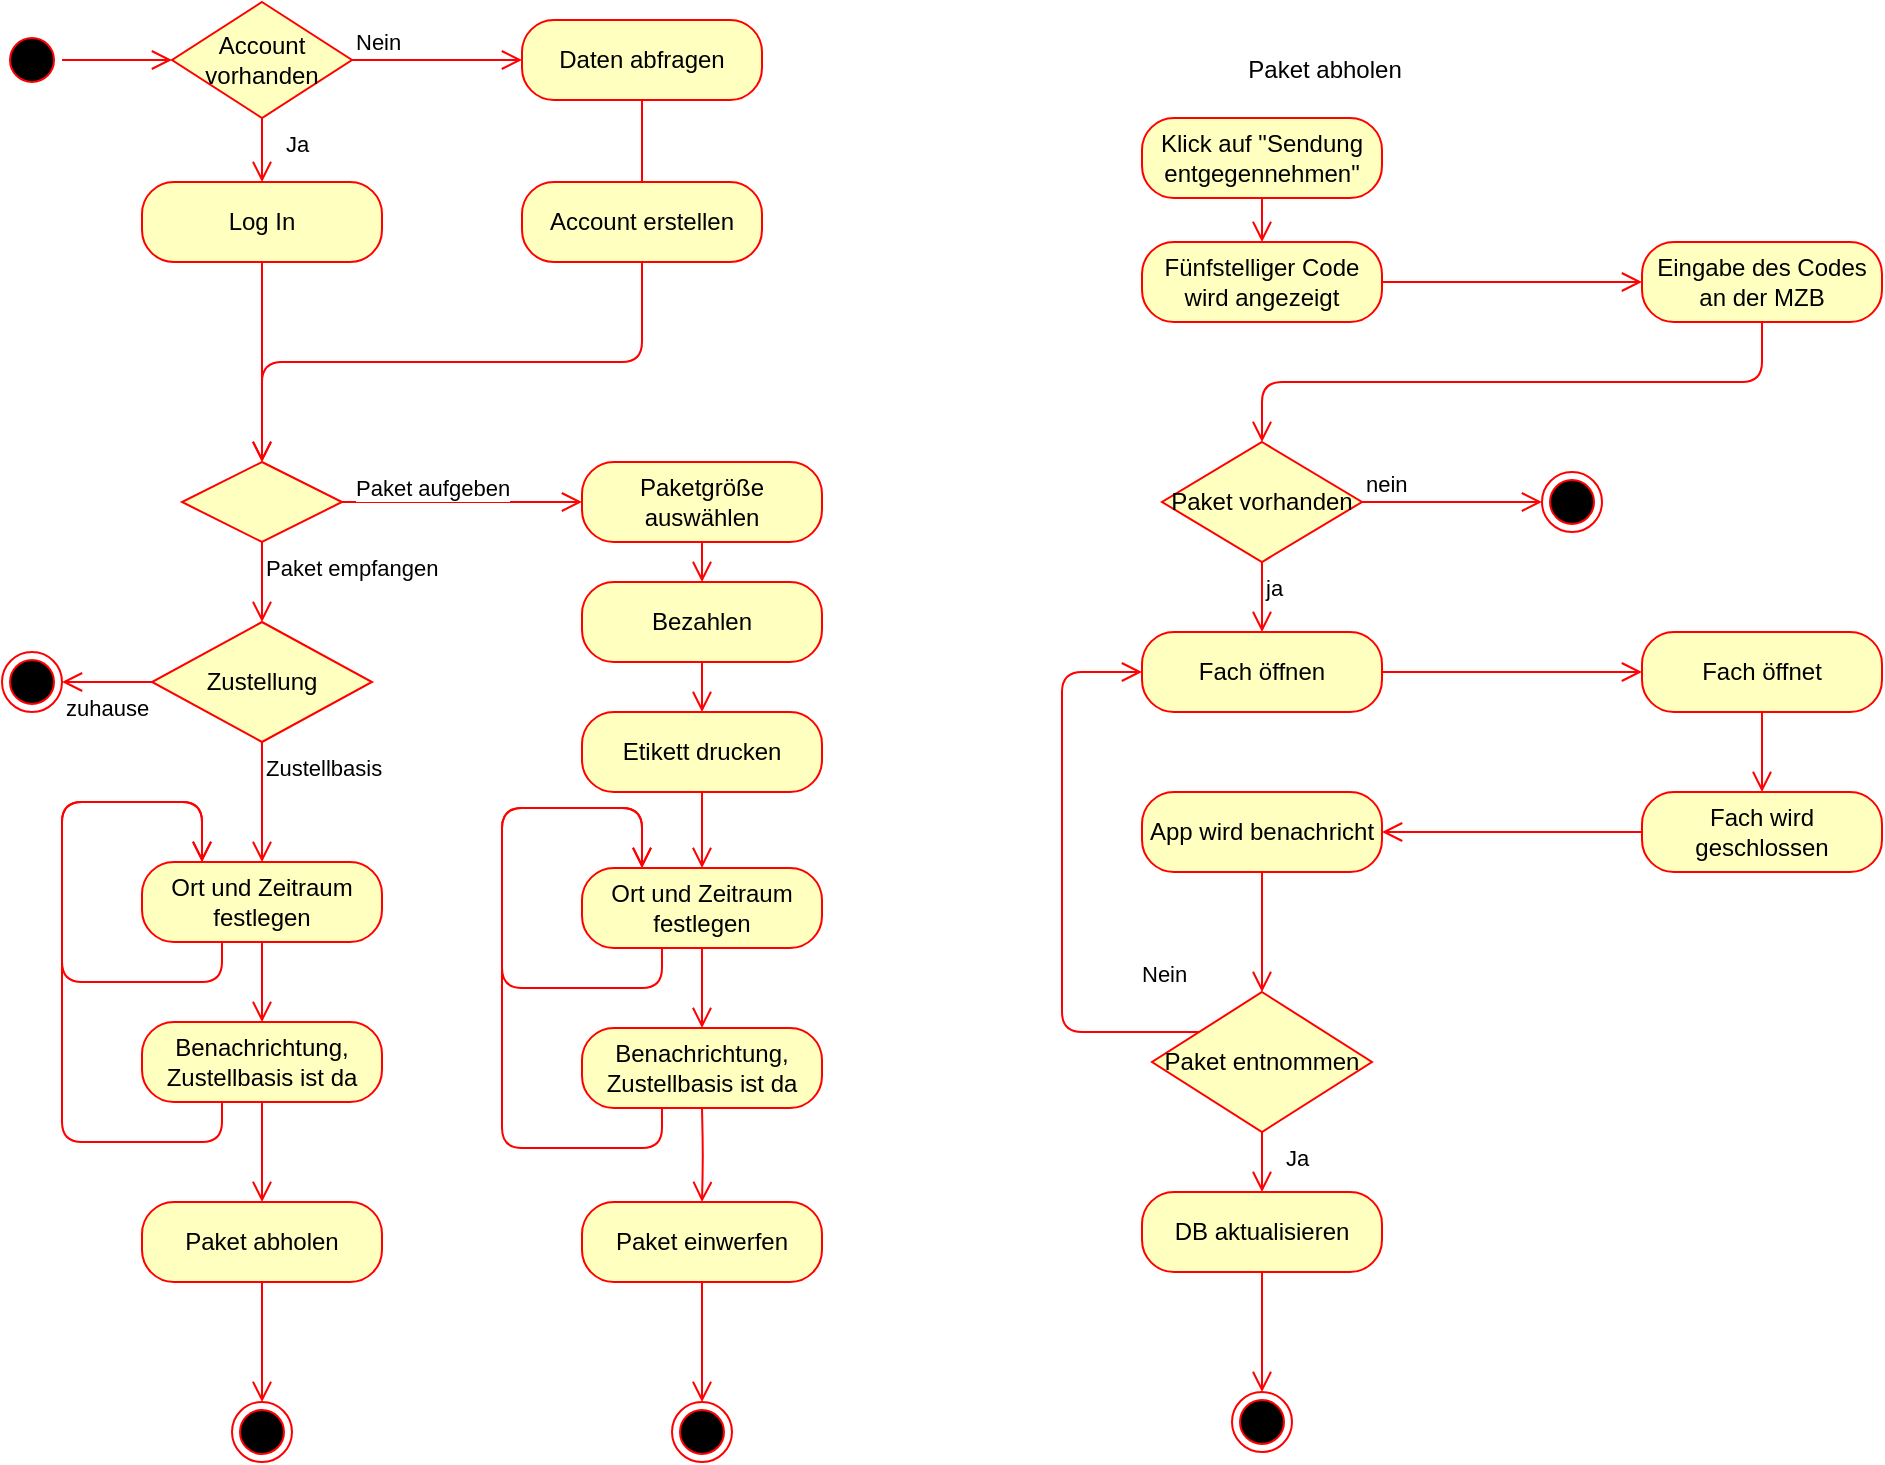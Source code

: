 <mxfile version="13.0.6" type="device"><diagram name="Page-1" id="e7e014a7-5840-1c2e-5031-d8a46d1fe8dd"><mxGraphModel dx="1355" dy="753" grid="1" gridSize="10" guides="1" tooltips="1" connect="1" arrows="1" fold="1" page="1" pageScale="1" pageWidth="1169" pageHeight="826" background="#ffffff" math="0" shadow="0"><root><mxCell id="0"/><mxCell id="1" parent="0"/><mxCell id="Hws5WjBui68PdRfnhvCt-95" value="" style="ellipse;shape=startState;fillColor=#000000;strokeColor=#ff0000;" vertex="1" parent="1"><mxGeometry x="30" y="24" width="30" height="30" as="geometry"/></mxCell><mxCell id="Hws5WjBui68PdRfnhvCt-96" value="" style="edgeStyle=orthogonalEdgeStyle;html=1;verticalAlign=bottom;endArrow=open;endSize=8;strokeColor=#ff0000;" edge="1" parent="1" source="Hws5WjBui68PdRfnhvCt-95" target="Hws5WjBui68PdRfnhvCt-97"><mxGeometry relative="1" as="geometry"><mxPoint x="140" y="90" as="targetPoint"/><mxPoint x="180" y="-10" as="sourcePoint"/></mxGeometry></mxCell><mxCell id="Hws5WjBui68PdRfnhvCt-97" value="Account vorhanden" style="rhombus;whiteSpace=wrap;html=1;fillColor=#ffffc0;strokeColor=#ff0000;" vertex="1" parent="1"><mxGeometry x="115" y="10" width="90" height="58" as="geometry"/></mxCell><mxCell id="Hws5WjBui68PdRfnhvCt-98" value="Ja" style="edgeStyle=orthogonalEdgeStyle;html=1;align=left;verticalAlign=top;endArrow=open;endSize=8;strokeColor=#ff0000;" edge="1" parent="1" source="Hws5WjBui68PdRfnhvCt-97" target="Hws5WjBui68PdRfnhvCt-99"><mxGeometry x="-1" y="10" relative="1" as="geometry"><mxPoint x="160" y="110" as="targetPoint"/><mxPoint as="offset"/></mxGeometry></mxCell><mxCell id="Hws5WjBui68PdRfnhvCt-99" value="Log In" style="rounded=1;whiteSpace=wrap;html=1;arcSize=40;fontColor=#000000;fillColor=#ffffc0;strokeColor=#ff0000;" vertex="1" parent="1"><mxGeometry x="100" y="100" width="120" height="40" as="geometry"/></mxCell><mxCell id="Hws5WjBui68PdRfnhvCt-100" value="" style="edgeStyle=orthogonalEdgeStyle;html=1;verticalAlign=bottom;endArrow=open;endSize=8;strokeColor=#ff0000;" edge="1" parent="1" source="Hws5WjBui68PdRfnhvCt-99" target="Hws5WjBui68PdRfnhvCt-109"><mxGeometry relative="1" as="geometry"><mxPoint x="80" y="280" as="targetPoint"/></mxGeometry></mxCell><mxCell id="Hws5WjBui68PdRfnhvCt-101" value="Daten abfragen" style="rounded=1;whiteSpace=wrap;html=1;arcSize=40;fontColor=#000000;fillColor=#ffffc0;strokeColor=#ff0000;" vertex="1" parent="1"><mxGeometry x="290" y="19" width="120" height="40" as="geometry"/></mxCell><mxCell id="Hws5WjBui68PdRfnhvCt-102" value="" style="edgeStyle=orthogonalEdgeStyle;html=1;verticalAlign=bottom;endArrow=open;endSize=8;strokeColor=#ff0000;" edge="1" parent="1" source="Hws5WjBui68PdRfnhvCt-101"><mxGeometry relative="1" as="geometry"><mxPoint x="350" y="120" as="targetPoint"/></mxGeometry></mxCell><mxCell id="Hws5WjBui68PdRfnhvCt-103" value="Account erstellen" style="rounded=1;whiteSpace=wrap;html=1;arcSize=40;fontColor=#000000;fillColor=#ffffc0;strokeColor=#ff0000;" vertex="1" parent="1"><mxGeometry x="290" y="100" width="120" height="40" as="geometry"/></mxCell><mxCell id="Hws5WjBui68PdRfnhvCt-104" value="" style="edgeStyle=orthogonalEdgeStyle;html=1;verticalAlign=bottom;endArrow=open;endSize=8;strokeColor=#ff0000;" edge="1" parent="1" source="Hws5WjBui68PdRfnhvCt-103" target="Hws5WjBui68PdRfnhvCt-109"><mxGeometry relative="1" as="geometry"><mxPoint x="270" y="280" as="targetPoint"/><Array as="points"><mxPoint x="350" y="190"/><mxPoint x="160" y="190"/></Array></mxGeometry></mxCell><mxCell id="Hws5WjBui68PdRfnhvCt-105" value="Nein" style="edgeStyle=orthogonalEdgeStyle;html=1;align=left;verticalAlign=bottom;endArrow=open;endSize=8;strokeColor=#ff0000;entryX=0;entryY=0.5;entryDx=0;entryDy=0;" edge="1" parent="1" source="Hws5WjBui68PdRfnhvCt-97" target="Hws5WjBui68PdRfnhvCt-101"><mxGeometry x="-1" relative="1" as="geometry"><mxPoint x="340" y="39" as="targetPoint"/></mxGeometry></mxCell><mxCell id="Hws5WjBui68PdRfnhvCt-109" value="" style="rhombus;whiteSpace=wrap;html=1;fillColor=#ffffc0;strokeColor=#ff0000;" vertex="1" parent="1"><mxGeometry x="120" y="240" width="80" height="40" as="geometry"/></mxCell><mxCell id="Hws5WjBui68PdRfnhvCt-111" value="Paket empfangen" style="edgeStyle=orthogonalEdgeStyle;html=1;align=left;verticalAlign=top;endArrow=open;endSize=8;strokeColor=#ff0000;" edge="1" source="Hws5WjBui68PdRfnhvCt-109" parent="1"><mxGeometry x="-1" relative="1" as="geometry"><mxPoint x="160" y="320" as="targetPoint"/><mxPoint as="offset"/></mxGeometry></mxCell><mxCell id="Hws5WjBui68PdRfnhvCt-126" value="Ort und Zeitraum festlegen" style="rounded=1;whiteSpace=wrap;html=1;arcSize=40;fontColor=#000000;fillColor=#ffffc0;strokeColor=#ff0000;" vertex="1" parent="1"><mxGeometry x="100" y="440" width="120" height="40" as="geometry"/></mxCell><mxCell id="Hws5WjBui68PdRfnhvCt-127" value="" style="edgeStyle=orthogonalEdgeStyle;html=1;verticalAlign=bottom;endArrow=open;endSize=8;strokeColor=#ff0000;" edge="1" source="Hws5WjBui68PdRfnhvCt-126" parent="1"><mxGeometry relative="1" as="geometry"><mxPoint x="160" y="520" as="targetPoint"/></mxGeometry></mxCell><mxCell id="Hws5WjBui68PdRfnhvCt-130" value="Zustellung" style="rhombus;whiteSpace=wrap;html=1;fillColor=#ffffc0;strokeColor=#ff0000;" vertex="1" parent="1"><mxGeometry x="105" y="320" width="110" height="60" as="geometry"/></mxCell><mxCell id="Hws5WjBui68PdRfnhvCt-132" value="zuhause" style="edgeStyle=orthogonalEdgeStyle;html=1;align=left;verticalAlign=top;endArrow=open;endSize=8;strokeColor=#ff0000;" edge="1" source="Hws5WjBui68PdRfnhvCt-130" parent="1"><mxGeometry x="1" relative="1" as="geometry"><mxPoint x="60" y="350" as="targetPoint"/><mxPoint as="offset"/></mxGeometry></mxCell><mxCell id="Hws5WjBui68PdRfnhvCt-134" value="" style="ellipse;html=1;shape=endState;fillColor=#000000;strokeColor=#ff0000;" vertex="1" parent="1"><mxGeometry x="30" y="335" width="30" height="30" as="geometry"/></mxCell><mxCell id="Hws5WjBui68PdRfnhvCt-138" value="Zustellbasis" style="edgeStyle=orthogonalEdgeStyle;html=1;align=left;verticalAlign=top;endArrow=open;endSize=8;strokeColor=#ff0000;" edge="1" parent="1" source="Hws5WjBui68PdRfnhvCt-130" target="Hws5WjBui68PdRfnhvCt-126"><mxGeometry x="-1" relative="1" as="geometry"><mxPoint x="70" y="360" as="targetPoint"/><mxPoint x="115" y="360" as="sourcePoint"/><mxPoint as="offset"/></mxGeometry></mxCell><mxCell id="Hws5WjBui68PdRfnhvCt-139" value="Paket aufgeben" style="edgeStyle=orthogonalEdgeStyle;html=1;align=left;verticalAlign=top;endArrow=open;endSize=8;strokeColor=#ff0000;" edge="1" parent="1" source="Hws5WjBui68PdRfnhvCt-109" target="Hws5WjBui68PdRfnhvCt-140"><mxGeometry x="-0.923" y="20" relative="1" as="geometry"><mxPoint x="390" y="260" as="targetPoint"/><mxPoint x="200" y="260" as="sourcePoint"/><mxPoint as="offset"/></mxGeometry></mxCell><mxCell id="Hws5WjBui68PdRfnhvCt-140" value="Paketgröße auswählen" style="rounded=1;whiteSpace=wrap;html=1;arcSize=40;fontColor=#000000;fillColor=#ffffc0;strokeColor=#ff0000;" vertex="1" parent="1"><mxGeometry x="320" y="240" width="120" height="40" as="geometry"/></mxCell><mxCell id="Hws5WjBui68PdRfnhvCt-141" value="" style="edgeStyle=orthogonalEdgeStyle;html=1;verticalAlign=bottom;endArrow=open;endSize=8;strokeColor=#ff0000;entryX=0.5;entryY=0;entryDx=0;entryDy=0;" edge="1" source="Hws5WjBui68PdRfnhvCt-140" parent="1" target="Hws5WjBui68PdRfnhvCt-142"><mxGeometry relative="1" as="geometry"><mxPoint x="380" y="320" as="targetPoint"/></mxGeometry></mxCell><mxCell id="Hws5WjBui68PdRfnhvCt-142" value="Bezahlen" style="rounded=1;whiteSpace=wrap;html=1;arcSize=40;fontColor=#000000;fillColor=#ffffc0;strokeColor=#ff0000;" vertex="1" parent="1"><mxGeometry x="320" y="300" width="120" height="40" as="geometry"/></mxCell><mxCell id="Hws5WjBui68PdRfnhvCt-143" value="" style="edgeStyle=orthogonalEdgeStyle;html=1;verticalAlign=bottom;endArrow=open;endSize=8;strokeColor=#ff0000;" edge="1" source="Hws5WjBui68PdRfnhvCt-142" parent="1" target="Hws5WjBui68PdRfnhvCt-146"><mxGeometry relative="1" as="geometry"><mxPoint x="380" y="440" as="targetPoint"/></mxGeometry></mxCell><mxCell id="Hws5WjBui68PdRfnhvCt-146" value="Etikett drucken" style="rounded=1;whiteSpace=wrap;html=1;arcSize=40;fontColor=#000000;fillColor=#ffffc0;strokeColor=#ff0000;" vertex="1" parent="1"><mxGeometry x="320" y="365" width="120" height="40" as="geometry"/></mxCell><mxCell id="Hws5WjBui68PdRfnhvCt-148" value="" style="edgeStyle=orthogonalEdgeStyle;html=1;verticalAlign=bottom;endArrow=open;endSize=8;strokeColor=#ff0000;" edge="1" parent="1" source="Hws5WjBui68PdRfnhvCt-146" target="Hws5WjBui68PdRfnhvCt-162"><mxGeometry relative="1" as="geometry"><mxPoint x="390" y="383" as="targetPoint"/><mxPoint x="390" y="360" as="sourcePoint"/></mxGeometry></mxCell><mxCell id="Hws5WjBui68PdRfnhvCt-149" value="" style="edgeStyle=orthogonalEdgeStyle;html=1;verticalAlign=bottom;endArrow=open;endSize=8;strokeColor=#ff0000;" edge="1" parent="1" target="Hws5WjBui68PdRfnhvCt-153"><mxGeometry relative="1" as="geometry"><mxPoint x="380" y="623" as="targetPoint"/><mxPoint x="380" y="563" as="sourcePoint"/></mxGeometry></mxCell><mxCell id="Hws5WjBui68PdRfnhvCt-150" value="Paket abholen" style="rounded=1;whiteSpace=wrap;html=1;arcSize=40;fontColor=#000000;fillColor=#ffffc0;strokeColor=#ff0000;" vertex="1" parent="1"><mxGeometry x="100" y="610" width="120" height="40" as="geometry"/></mxCell><mxCell id="Hws5WjBui68PdRfnhvCt-151" value="" style="edgeStyle=orthogonalEdgeStyle;html=1;verticalAlign=bottom;endArrow=open;endSize=8;strokeColor=#ff0000;" edge="1" source="Hws5WjBui68PdRfnhvCt-150" parent="1"><mxGeometry relative="1" as="geometry"><mxPoint x="160" y="710" as="targetPoint"/></mxGeometry></mxCell><mxCell id="Hws5WjBui68PdRfnhvCt-152" value="" style="ellipse;html=1;shape=endState;fillColor=#000000;strokeColor=#ff0000;" vertex="1" parent="1"><mxGeometry x="145" y="710" width="30" height="30" as="geometry"/></mxCell><mxCell id="Hws5WjBui68PdRfnhvCt-153" value="Paket einwerfen" style="rounded=1;whiteSpace=wrap;html=1;arcSize=40;fontColor=#000000;fillColor=#ffffc0;strokeColor=#ff0000;" vertex="1" parent="1"><mxGeometry x="320" y="610" width="120" height="40" as="geometry"/></mxCell><mxCell id="Hws5WjBui68PdRfnhvCt-154" value="" style="edgeStyle=orthogonalEdgeStyle;html=1;verticalAlign=bottom;endArrow=open;endSize=8;strokeColor=#ff0000;" edge="1" source="Hws5WjBui68PdRfnhvCt-153" parent="1" target="Hws5WjBui68PdRfnhvCt-155"><mxGeometry relative="1" as="geometry"><mxPoint x="380" y="703" as="targetPoint"/></mxGeometry></mxCell><mxCell id="Hws5WjBui68PdRfnhvCt-155" value="" style="ellipse;html=1;shape=endState;fillColor=#000000;strokeColor=#ff0000;" vertex="1" parent="1"><mxGeometry x="365" y="710" width="30" height="30" as="geometry"/></mxCell><mxCell id="Hws5WjBui68PdRfnhvCt-156" value="Benachrichtung, Zustellbasis ist da" style="rounded=1;whiteSpace=wrap;html=1;arcSize=40;fontColor=#000000;fillColor=#ffffc0;strokeColor=#ff0000;" vertex="1" parent="1"><mxGeometry x="100" y="520" width="120" height="40" as="geometry"/></mxCell><mxCell id="Hws5WjBui68PdRfnhvCt-157" value="" style="edgeStyle=orthogonalEdgeStyle;html=1;verticalAlign=bottom;endArrow=open;endSize=8;strokeColor=#ff0000;" edge="1" source="Hws5WjBui68PdRfnhvCt-156" parent="1" target="Hws5WjBui68PdRfnhvCt-150"><mxGeometry relative="1" as="geometry"><mxPoint x="160" y="640" as="targetPoint"/></mxGeometry></mxCell><mxCell id="Hws5WjBui68PdRfnhvCt-158" value="" style="edgeStyle=orthogonalEdgeStyle;html=1;verticalAlign=bottom;endArrow=open;endSize=8;strokeColor=#ff0000;" edge="1" parent="1" source="Hws5WjBui68PdRfnhvCt-126" target="Hws5WjBui68PdRfnhvCt-126"><mxGeometry relative="1" as="geometry"><mxPoint x="50" y="530" as="targetPoint"/><mxPoint x="170" y="490" as="sourcePoint"/><Array as="points"><mxPoint x="140" y="500"/><mxPoint x="60" y="500"/><mxPoint x="60" y="410"/><mxPoint x="130" y="410"/></Array></mxGeometry></mxCell><mxCell id="Hws5WjBui68PdRfnhvCt-159" value="" style="edgeStyle=orthogonalEdgeStyle;html=1;verticalAlign=bottom;endArrow=open;endSize=8;strokeColor=#ff0000;" edge="1" parent="1" source="Hws5WjBui68PdRfnhvCt-156" target="Hws5WjBui68PdRfnhvCt-126"><mxGeometry relative="1" as="geometry"><mxPoint x="140" y="450" as="targetPoint"/><mxPoint x="140" y="490" as="sourcePoint"/><Array as="points"><mxPoint x="140" y="580"/><mxPoint x="60" y="580"/><mxPoint x="60" y="410"/><mxPoint x="130" y="410"/></Array></mxGeometry></mxCell><mxCell id="Hws5WjBui68PdRfnhvCt-162" value="Ort und Zeitraum festlegen" style="rounded=1;whiteSpace=wrap;html=1;arcSize=40;fontColor=#000000;fillColor=#ffffc0;strokeColor=#ff0000;" vertex="1" parent="1"><mxGeometry x="320" y="443" width="120" height="40" as="geometry"/></mxCell><mxCell id="Hws5WjBui68PdRfnhvCt-163" value="" style="edgeStyle=orthogonalEdgeStyle;html=1;verticalAlign=bottom;endArrow=open;endSize=8;strokeColor=#ff0000;" edge="1" parent="1" source="Hws5WjBui68PdRfnhvCt-162"><mxGeometry relative="1" as="geometry"><mxPoint x="380" y="523" as="targetPoint"/></mxGeometry></mxCell><mxCell id="Hws5WjBui68PdRfnhvCt-164" value="Benachrichtung, Zustellbasis ist da" style="rounded=1;whiteSpace=wrap;html=1;arcSize=40;fontColor=#000000;fillColor=#ffffc0;strokeColor=#ff0000;" vertex="1" parent="1"><mxGeometry x="320" y="523" width="120" height="40" as="geometry"/></mxCell><mxCell id="Hws5WjBui68PdRfnhvCt-165" value="" style="edgeStyle=orthogonalEdgeStyle;html=1;verticalAlign=bottom;endArrow=open;endSize=8;strokeColor=#ff0000;" edge="1" parent="1" source="Hws5WjBui68PdRfnhvCt-162" target="Hws5WjBui68PdRfnhvCt-162"><mxGeometry relative="1" as="geometry"><mxPoint x="270" y="533" as="targetPoint"/><mxPoint x="390" y="493" as="sourcePoint"/><Array as="points"><mxPoint x="360" y="503"/><mxPoint x="280" y="503"/><mxPoint x="280" y="413"/><mxPoint x="350" y="413"/></Array></mxGeometry></mxCell><mxCell id="Hws5WjBui68PdRfnhvCt-166" value="" style="edgeStyle=orthogonalEdgeStyle;html=1;verticalAlign=bottom;endArrow=open;endSize=8;strokeColor=#ff0000;" edge="1" parent="1" source="Hws5WjBui68PdRfnhvCt-164" target="Hws5WjBui68PdRfnhvCt-162"><mxGeometry relative="1" as="geometry"><mxPoint x="360" y="453" as="targetPoint"/><mxPoint x="360" y="493" as="sourcePoint"/><Array as="points"><mxPoint x="360" y="583"/><mxPoint x="280" y="583"/><mxPoint x="280" y="413"/><mxPoint x="350" y="413"/></Array></mxGeometry></mxCell><mxCell id="Hws5WjBui68PdRfnhvCt-168" value="Paket abholen " style="text;html=1;align=center;verticalAlign=middle;resizable=0;points=[];autosize=1;" vertex="1" parent="1"><mxGeometry x="641" y="34" width="100" height="20" as="geometry"/></mxCell><mxCell id="Hws5WjBui68PdRfnhvCt-184" value="Fach öffnen" style="rounded=1;whiteSpace=wrap;html=1;arcSize=40;fontColor=#000000;fillColor=#ffffc0;strokeColor=#ff0000;" vertex="1" parent="1"><mxGeometry x="600" y="325" width="120" height="40" as="geometry"/></mxCell><mxCell id="Hws5WjBui68PdRfnhvCt-185" value="" style="edgeStyle=orthogonalEdgeStyle;html=1;verticalAlign=bottom;endArrow=open;endSize=8;strokeColor=#ff0000;" edge="1" source="Hws5WjBui68PdRfnhvCt-184" parent="1" target="Hws5WjBui68PdRfnhvCt-190"><mxGeometry relative="1" as="geometry"><mxPoint x="660" y="425" as="targetPoint"/></mxGeometry></mxCell><mxCell id="Hws5WjBui68PdRfnhvCt-190" value="Fach öffnet" style="rounded=1;whiteSpace=wrap;html=1;arcSize=40;fontColor=#000000;fillColor=#ffffc0;strokeColor=#ff0000;" vertex="1" parent="1"><mxGeometry x="850" y="325" width="120" height="40" as="geometry"/></mxCell><mxCell id="Hws5WjBui68PdRfnhvCt-193" value="Paket vorhanden" style="rhombus;whiteSpace=wrap;html=1;fillColor=#ffffc0;strokeColor=#ff0000;" vertex="1" parent="1"><mxGeometry x="610" y="230" width="100" height="60" as="geometry"/></mxCell><mxCell id="Hws5WjBui68PdRfnhvCt-194" value="nein" style="edgeStyle=orthogonalEdgeStyle;html=1;align=left;verticalAlign=bottom;endArrow=open;endSize=8;strokeColor=#ff0000;" edge="1" source="Hws5WjBui68PdRfnhvCt-193" parent="1" target="Hws5WjBui68PdRfnhvCt-196"><mxGeometry x="-1" relative="1" as="geometry"><mxPoint x="800" y="245" as="targetPoint"/></mxGeometry></mxCell><mxCell id="Hws5WjBui68PdRfnhvCt-195" value="ja" style="edgeStyle=orthogonalEdgeStyle;html=1;align=left;verticalAlign=top;endArrow=open;endSize=8;strokeColor=#ff0000;" edge="1" source="Hws5WjBui68PdRfnhvCt-193" parent="1" target="Hws5WjBui68PdRfnhvCt-184"><mxGeometry x="-1" relative="1" as="geometry"><mxPoint x="660" y="325" as="targetPoint"/></mxGeometry></mxCell><mxCell id="Hws5WjBui68PdRfnhvCt-196" value="" style="ellipse;html=1;shape=endState;fillColor=#000000;strokeColor=#ff0000;" vertex="1" parent="1"><mxGeometry x="800" y="245" width="30" height="30" as="geometry"/></mxCell><mxCell id="Hws5WjBui68PdRfnhvCt-197" value="Fach wird geschlossen" style="rounded=1;whiteSpace=wrap;html=1;arcSize=40;fontColor=#000000;fillColor=#ffffc0;strokeColor=#ff0000;" vertex="1" parent="1"><mxGeometry x="850" y="405" width="120" height="40" as="geometry"/></mxCell><mxCell id="Hws5WjBui68PdRfnhvCt-198" value="" style="edgeStyle=orthogonalEdgeStyle;html=1;verticalAlign=bottom;endArrow=open;endSize=8;strokeColor=#ff0000;entryX=1;entryY=0.5;entryDx=0;entryDy=0;" edge="1" source="Hws5WjBui68PdRfnhvCt-197" parent="1" target="Hws5WjBui68PdRfnhvCt-205"><mxGeometry relative="1" as="geometry"><mxPoint x="910" y="485" as="targetPoint"/></mxGeometry></mxCell><mxCell id="Hws5WjBui68PdRfnhvCt-199" value="" style="edgeStyle=orthogonalEdgeStyle;html=1;verticalAlign=bottom;endArrow=open;endSize=8;strokeColor=#ff0000;" edge="1" parent="1" source="Hws5WjBui68PdRfnhvCt-190" target="Hws5WjBui68PdRfnhvCt-197"><mxGeometry relative="1" as="geometry"><mxPoint x="920" y="535" as="targetPoint"/><mxPoint x="920" y="475" as="sourcePoint"/></mxGeometry></mxCell><mxCell id="Hws5WjBui68PdRfnhvCt-205" value="App wird benachricht" style="rounded=1;whiteSpace=wrap;html=1;arcSize=40;fontColor=#000000;fillColor=#ffffc0;strokeColor=#ff0000;" vertex="1" parent="1"><mxGeometry x="600" y="405" width="120" height="40" as="geometry"/></mxCell><mxCell id="Hws5WjBui68PdRfnhvCt-206" value="" style="edgeStyle=orthogonalEdgeStyle;html=1;verticalAlign=bottom;endArrow=open;endSize=8;strokeColor=#ff0000;" edge="1" source="Hws5WjBui68PdRfnhvCt-205" parent="1"><mxGeometry relative="1" as="geometry"><mxPoint x="660" y="505" as="targetPoint"/></mxGeometry></mxCell><mxCell id="Hws5WjBui68PdRfnhvCt-207" value="Paket entnommen" style="rhombus;whiteSpace=wrap;html=1;fillColor=#ffffc0;strokeColor=#ff0000;" vertex="1" parent="1"><mxGeometry x="605" y="505" width="110" height="70" as="geometry"/></mxCell><mxCell id="Hws5WjBui68PdRfnhvCt-208" value="Nein" style="edgeStyle=orthogonalEdgeStyle;html=1;align=left;verticalAlign=bottom;endArrow=open;endSize=8;strokeColor=#ff0000;" edge="1" source="Hws5WjBui68PdRfnhvCt-207" parent="1" target="Hws5WjBui68PdRfnhvCt-184"><mxGeometry x="-0.786" y="-20" relative="1" as="geometry"><mxPoint x="800" y="525" as="targetPoint"/><Array as="points"><mxPoint x="560" y="525"/><mxPoint x="560" y="345"/></Array><mxPoint as="offset"/></mxGeometry></mxCell><mxCell id="Hws5WjBui68PdRfnhvCt-209" value="Ja" style="edgeStyle=orthogonalEdgeStyle;html=1;align=left;verticalAlign=top;endArrow=open;endSize=8;strokeColor=#ff0000;" edge="1" source="Hws5WjBui68PdRfnhvCt-207" parent="1"><mxGeometry x="-1" y="10" relative="1" as="geometry"><mxPoint x="660" y="605" as="targetPoint"/><mxPoint as="offset"/></mxGeometry></mxCell><mxCell id="Hws5WjBui68PdRfnhvCt-210" value="DB aktualisieren" style="rounded=1;whiteSpace=wrap;html=1;arcSize=40;fontColor=#000000;fillColor=#ffffc0;strokeColor=#ff0000;" vertex="1" parent="1"><mxGeometry x="600" y="605" width="120" height="40" as="geometry"/></mxCell><mxCell id="Hws5WjBui68PdRfnhvCt-211" value="" style="edgeStyle=orthogonalEdgeStyle;html=1;verticalAlign=bottom;endArrow=open;endSize=8;strokeColor=#ff0000;" edge="1" source="Hws5WjBui68PdRfnhvCt-210" parent="1"><mxGeometry relative="1" as="geometry"><mxPoint x="660" y="705" as="targetPoint"/></mxGeometry></mxCell><mxCell id="Hws5WjBui68PdRfnhvCt-212" value="" style="ellipse;html=1;shape=endState;fillColor=#000000;strokeColor=#ff0000;" vertex="1" parent="1"><mxGeometry x="645" y="705" width="30" height="30" as="geometry"/></mxCell><mxCell id="Hws5WjBui68PdRfnhvCt-213" value="Klick auf &quot;Sendung entgegennehmen&quot;" style="rounded=1;whiteSpace=wrap;html=1;arcSize=40;fontColor=#000000;fillColor=#ffffc0;strokeColor=#ff0000;" vertex="1" parent="1"><mxGeometry x="600" y="68" width="120" height="40" as="geometry"/></mxCell><mxCell id="Hws5WjBui68PdRfnhvCt-215" value="Fünfstelliger Code wird angezeigt" style="rounded=1;whiteSpace=wrap;html=1;arcSize=40;fontColor=#000000;fillColor=#ffffc0;strokeColor=#ff0000;" vertex="1" parent="1"><mxGeometry x="600" y="130" width="120" height="40" as="geometry"/></mxCell><mxCell id="Hws5WjBui68PdRfnhvCt-216" value="" style="edgeStyle=orthogonalEdgeStyle;html=1;verticalAlign=bottom;endArrow=open;endSize=8;strokeColor=#ff0000;" edge="1" source="Hws5WjBui68PdRfnhvCt-215" parent="1" target="Hws5WjBui68PdRfnhvCt-218"><mxGeometry relative="1" as="geometry"><mxPoint x="910" y="168" as="targetPoint"/></mxGeometry></mxCell><mxCell id="Hws5WjBui68PdRfnhvCt-217" value="" style="edgeStyle=orthogonalEdgeStyle;html=1;verticalAlign=bottom;endArrow=open;endSize=8;strokeColor=#ff0000;" edge="1" parent="1" source="Hws5WjBui68PdRfnhvCt-213" target="Hws5WjBui68PdRfnhvCt-215"><mxGeometry relative="1" as="geometry"><mxPoint x="920" y="178" as="targetPoint"/><mxPoint x="730" y="160" as="sourcePoint"/></mxGeometry></mxCell><mxCell id="Hws5WjBui68PdRfnhvCt-218" value="Eingabe des Codes an der MZB" style="rounded=1;whiteSpace=wrap;html=1;arcSize=40;fontColor=#000000;fillColor=#ffffc0;strokeColor=#ff0000;" vertex="1" parent="1"><mxGeometry x="850" y="130" width="120" height="40" as="geometry"/></mxCell><mxCell id="Hws5WjBui68PdRfnhvCt-219" value="" style="edgeStyle=orthogonalEdgeStyle;html=1;verticalAlign=bottom;endArrow=open;endSize=8;strokeColor=#ff0000;entryX=0.5;entryY=0;entryDx=0;entryDy=0;" edge="1" source="Hws5WjBui68PdRfnhvCt-218" parent="1" target="Hws5WjBui68PdRfnhvCt-193"><mxGeometry relative="1" as="geometry"><mxPoint x="910" y="230" as="targetPoint"/><Array as="points"><mxPoint x="910" y="200"/><mxPoint x="660" y="200"/></Array></mxGeometry></mxCell></root></mxGraphModel></diagram></mxfile>